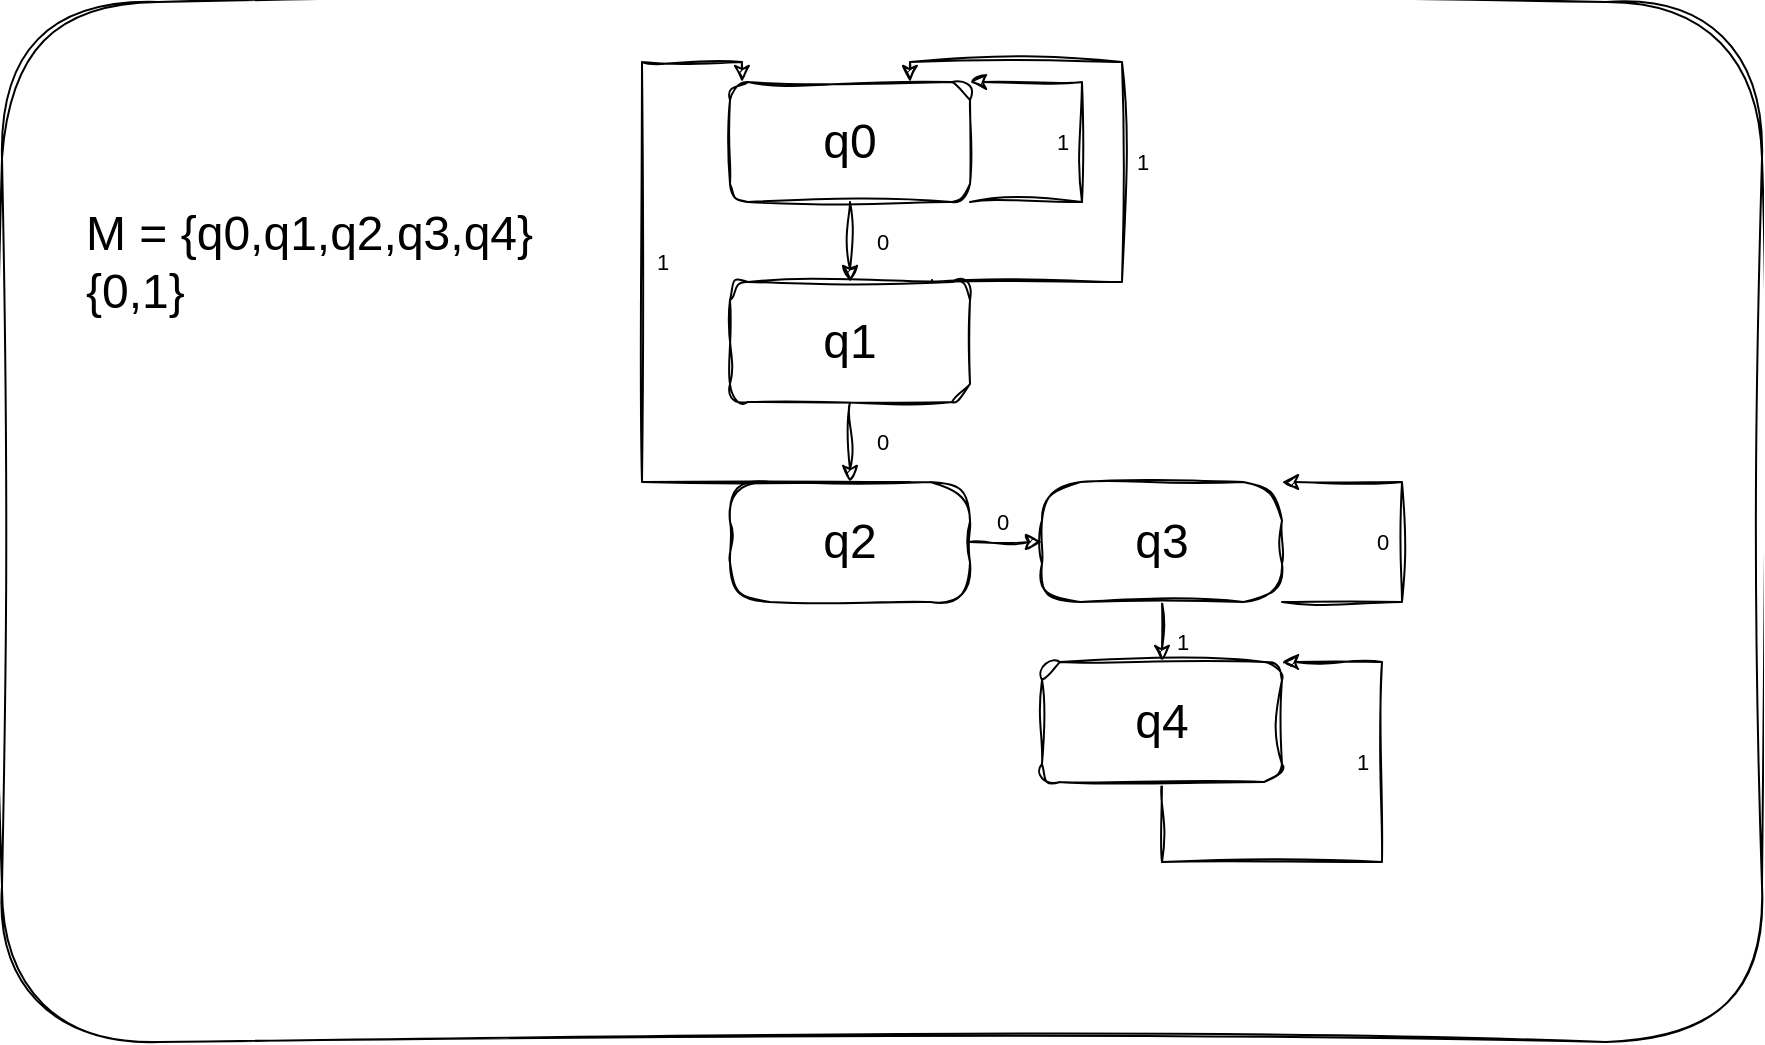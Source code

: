 <mxfile version="21.0.6" type="github">
  <diagram id="C5RBs43oDa-KdzZeNtuy" name="Page-1">
    <mxGraphModel dx="2084" dy="666" grid="1" gridSize="10" guides="1" tooltips="1" connect="1" arrows="1" fold="1" page="1" pageScale="1" pageWidth="827" pageHeight="1169" math="0" shadow="0">
      <root>
        <mxCell id="WIyWlLk6GJQsqaUBKTNV-0" />
        <mxCell id="WIyWlLk6GJQsqaUBKTNV-1" parent="WIyWlLk6GJQsqaUBKTNV-0" />
        <mxCell id="atHa7Jm0G0eHAI-rISEw-28" value="" style="rounded=1;whiteSpace=wrap;html=1;sketch=1;hachureGap=4;jiggle=2;curveFitting=1;fontFamily=Architects Daughter;fontSource=https%3A%2F%2Ffonts.googleapis.com%2Fcss%3Ffamily%3DArchitects%2BDaughter;fontSize=20;" vertex="1" parent="WIyWlLk6GJQsqaUBKTNV-1">
          <mxGeometry x="-10" width="880" height="520" as="geometry" />
        </mxCell>
        <mxCell id="atHa7Jm0G0eHAI-rISEw-7" value="0" style="edgeStyle=orthogonalEdgeStyle;rounded=0;orthogonalLoop=1;jettySize=auto;html=1;exitX=0.5;exitY=1;exitDx=0;exitDy=0;entryX=0.5;entryY=0;entryDx=0;entryDy=0;labelBackgroundColor=none;fontColor=default;sketch=1;curveFitting=1;jiggle=2;" edge="1" parent="WIyWlLk6GJQsqaUBKTNV-1" source="atHa7Jm0G0eHAI-rISEw-1" target="atHa7Jm0G0eHAI-rISEw-2">
          <mxGeometry y="16" relative="1" as="geometry">
            <mxPoint as="offset" />
          </mxGeometry>
        </mxCell>
        <mxCell id="atHa7Jm0G0eHAI-rISEw-24" value="1" style="edgeStyle=orthogonalEdgeStyle;rounded=0;orthogonalLoop=1;jettySize=auto;html=1;exitX=1;exitY=1;exitDx=0;exitDy=0;entryX=1;entryY=0;entryDx=0;entryDy=0;labelBackgroundColor=none;fontColor=default;sketch=1;curveFitting=1;jiggle=2;" edge="1" parent="WIyWlLk6GJQsqaUBKTNV-1" source="atHa7Jm0G0eHAI-rISEw-1" target="atHa7Jm0G0eHAI-rISEw-1">
          <mxGeometry x="0.0" y="10" relative="1" as="geometry">
            <mxPoint x="520" y="40" as="targetPoint" />
            <Array as="points">
              <mxPoint x="530" y="100" />
              <mxPoint x="530" y="40" />
            </Array>
            <mxPoint as="offset" />
          </mxGeometry>
        </mxCell>
        <mxCell id="atHa7Jm0G0eHAI-rISEw-1" value="&lt;font style=&quot;font-size: 24px;&quot;&gt;q0&lt;/font&gt;" style="rounded=1;whiteSpace=wrap;html=1;labelBackgroundColor=none;sketch=1;curveFitting=1;jiggle=2;" vertex="1" parent="WIyWlLk6GJQsqaUBKTNV-1">
          <mxGeometry x="354" y="40" width="120" height="60" as="geometry" />
        </mxCell>
        <mxCell id="atHa7Jm0G0eHAI-rISEw-13" value="0" style="edgeStyle=orthogonalEdgeStyle;rounded=0;orthogonalLoop=1;jettySize=auto;html=1;exitX=0.5;exitY=1;exitDx=0;exitDy=0;entryX=0.5;entryY=0;entryDx=0;entryDy=0;labelBackgroundColor=none;fontColor=default;sketch=1;curveFitting=1;jiggle=2;" edge="1" parent="WIyWlLk6GJQsqaUBKTNV-1" source="atHa7Jm0G0eHAI-rISEw-2" target="atHa7Jm0G0eHAI-rISEw-3">
          <mxGeometry y="16" relative="1" as="geometry">
            <mxPoint as="offset" />
          </mxGeometry>
        </mxCell>
        <mxCell id="atHa7Jm0G0eHAI-rISEw-2" value="&lt;span style=&quot;font-size: 24px;&quot;&gt;q1&lt;/span&gt;" style="rounded=1;whiteSpace=wrap;html=1;labelBackgroundColor=none;sketch=1;curveFitting=1;jiggle=2;" vertex="1" parent="WIyWlLk6GJQsqaUBKTNV-1">
          <mxGeometry x="354" y="140" width="120" height="60" as="geometry" />
        </mxCell>
        <mxCell id="atHa7Jm0G0eHAI-rISEw-20" value="0" style="edgeStyle=orthogonalEdgeStyle;rounded=0;orthogonalLoop=1;jettySize=auto;html=1;exitX=1;exitY=0.5;exitDx=0;exitDy=0;entryX=0;entryY=0.5;entryDx=0;entryDy=0;labelBackgroundColor=none;fontColor=default;sketch=1;curveFitting=1;jiggle=2;" edge="1" parent="WIyWlLk6GJQsqaUBKTNV-1" source="atHa7Jm0G0eHAI-rISEw-3" target="atHa7Jm0G0eHAI-rISEw-18">
          <mxGeometry x="-0.111" y="10" relative="1" as="geometry">
            <mxPoint as="offset" />
          </mxGeometry>
        </mxCell>
        <mxCell id="atHa7Jm0G0eHAI-rISEw-3" value="&lt;font style=&quot;font-size: 24px;&quot;&gt;q2&lt;/font&gt;" style="rounded=1;whiteSpace=wrap;html=1;labelBackgroundColor=none;arcSize=33;sketch=1;curveFitting=1;jiggle=2;" vertex="1" parent="WIyWlLk6GJQsqaUBKTNV-1">
          <mxGeometry x="354" y="240" width="120" height="60" as="geometry" />
        </mxCell>
        <mxCell id="atHa7Jm0G0eHAI-rISEw-11" value="1" style="edgeStyle=orthogonalEdgeStyle;rounded=0;orthogonalLoop=1;jettySize=auto;html=1;entryX=0.75;entryY=0;entryDx=0;entryDy=0;exitX=0.842;exitY=-0.017;exitDx=0;exitDy=0;exitPerimeter=0;labelBackgroundColor=none;fontColor=default;sketch=1;curveFitting=1;jiggle=2;" edge="1" parent="WIyWlLk6GJQsqaUBKTNV-1" source="atHa7Jm0G0eHAI-rISEw-2" target="atHa7Jm0G0eHAI-rISEw-1">
          <mxGeometry x="-0.031" y="-10" relative="1" as="geometry">
            <mxPoint x="474" y="140" as="sourcePoint" />
            <mxPoint x="580" y="40" as="targetPoint" />
            <Array as="points">
              <mxPoint x="455" y="140" />
              <mxPoint x="550" y="140" />
              <mxPoint x="550" y="30" />
              <mxPoint x="444" y="30" />
            </Array>
            <mxPoint as="offset" />
          </mxGeometry>
        </mxCell>
        <mxCell id="atHa7Jm0G0eHAI-rISEw-14" value="1" style="edgeStyle=orthogonalEdgeStyle;rounded=0;orthogonalLoop=1;jettySize=auto;html=1;exitX=0.75;exitY=0;exitDx=0;exitDy=0;labelBackgroundColor=none;fontColor=default;sketch=1;curveFitting=1;jiggle=2;" edge="1" parent="WIyWlLk6GJQsqaUBKTNV-1" source="atHa7Jm0G0eHAI-rISEw-3">
          <mxGeometry x="0.208" y="-10" relative="1" as="geometry">
            <mxPoint x="474" y="240" as="sourcePoint" />
            <mxPoint x="360" y="40" as="targetPoint" />
            <Array as="points">
              <mxPoint x="310" y="240" />
              <mxPoint x="310" y="30" />
              <mxPoint x="360" y="30" />
            </Array>
            <mxPoint as="offset" />
          </mxGeometry>
        </mxCell>
        <mxCell id="atHa7Jm0G0eHAI-rISEw-15" value="&lt;font style=&quot;font-size: 24px;&quot;&gt;M = {q0,q1,q2,q3,q4} {0,1}&lt;/font&gt;" style="rounded=1;whiteSpace=wrap;html=1;opacity=0;align=left;labelBackgroundColor=none;sketch=1;curveFitting=1;jiggle=2;" vertex="1" parent="WIyWlLk6GJQsqaUBKTNV-1">
          <mxGeometry x="30" y="40" width="240" height="180" as="geometry" />
        </mxCell>
        <mxCell id="atHa7Jm0G0eHAI-rISEw-21" value="0" style="edgeStyle=orthogonalEdgeStyle;rounded=0;orthogonalLoop=1;jettySize=auto;html=1;exitX=1;exitY=1;exitDx=0;exitDy=0;entryX=1;entryY=0;entryDx=0;entryDy=0;labelBackgroundColor=none;fontColor=default;sketch=1;curveFitting=1;jiggle=2;" edge="1" parent="WIyWlLk6GJQsqaUBKTNV-1" source="atHa7Jm0G0eHAI-rISEw-18" target="atHa7Jm0G0eHAI-rISEw-18">
          <mxGeometry x="0.0" y="10" relative="1" as="geometry">
            <mxPoint x="690" y="240" as="targetPoint" />
            <Array as="points">
              <mxPoint x="690" y="300" />
              <mxPoint x="690" y="240" />
            </Array>
            <mxPoint as="offset" />
          </mxGeometry>
        </mxCell>
        <mxCell id="atHa7Jm0G0eHAI-rISEw-22" value="1" style="edgeStyle=orthogonalEdgeStyle;rounded=0;orthogonalLoop=1;jettySize=auto;html=1;exitX=0.5;exitY=1;exitDx=0;exitDy=0;entryX=0.5;entryY=0;entryDx=0;entryDy=0;labelBackgroundColor=none;fontColor=default;sketch=1;curveFitting=1;jiggle=2;" edge="1" parent="WIyWlLk6GJQsqaUBKTNV-1" source="atHa7Jm0G0eHAI-rISEw-18" target="atHa7Jm0G0eHAI-rISEw-19">
          <mxGeometry x="0.333" y="10" relative="1" as="geometry">
            <mxPoint as="offset" />
          </mxGeometry>
        </mxCell>
        <mxCell id="atHa7Jm0G0eHAI-rISEw-18" value="&lt;font style=&quot;font-size: 24px;&quot;&gt;q3&lt;/font&gt;" style="rounded=1;whiteSpace=wrap;html=1;labelBackgroundColor=none;arcSize=32;sketch=1;curveFitting=1;jiggle=2;" vertex="1" parent="WIyWlLk6GJQsqaUBKTNV-1">
          <mxGeometry x="510" y="240" width="120" height="60" as="geometry" />
        </mxCell>
        <mxCell id="atHa7Jm0G0eHAI-rISEw-23" value="1" style="edgeStyle=orthogonalEdgeStyle;rounded=0;orthogonalLoop=1;jettySize=auto;html=1;exitX=0.5;exitY=1;exitDx=0;exitDy=0;entryX=1;entryY=0;entryDx=0;entryDy=0;labelBackgroundColor=none;fontColor=default;sketch=1;curveFitting=1;jiggle=2;" edge="1" parent="WIyWlLk6GJQsqaUBKTNV-1" source="atHa7Jm0G0eHAI-rISEw-19" target="atHa7Jm0G0eHAI-rISEw-19">
          <mxGeometry x="0.333" y="10" relative="1" as="geometry">
            <mxPoint x="680" y="340" as="targetPoint" />
            <Array as="points">
              <mxPoint x="570" y="430" />
              <mxPoint x="680" y="430" />
              <mxPoint x="680" y="330" />
            </Array>
            <mxPoint as="offset" />
          </mxGeometry>
        </mxCell>
        <mxCell id="atHa7Jm0G0eHAI-rISEw-19" value="&lt;font style=&quot;font-size: 24px;&quot;&gt;q4&lt;/font&gt;" style="rounded=1;whiteSpace=wrap;html=1;labelBackgroundColor=none;sketch=1;curveFitting=1;jiggle=2;" vertex="1" parent="WIyWlLk6GJQsqaUBKTNV-1">
          <mxGeometry x="510" y="330" width="120" height="60" as="geometry" />
        </mxCell>
      </root>
    </mxGraphModel>
  </diagram>
</mxfile>
